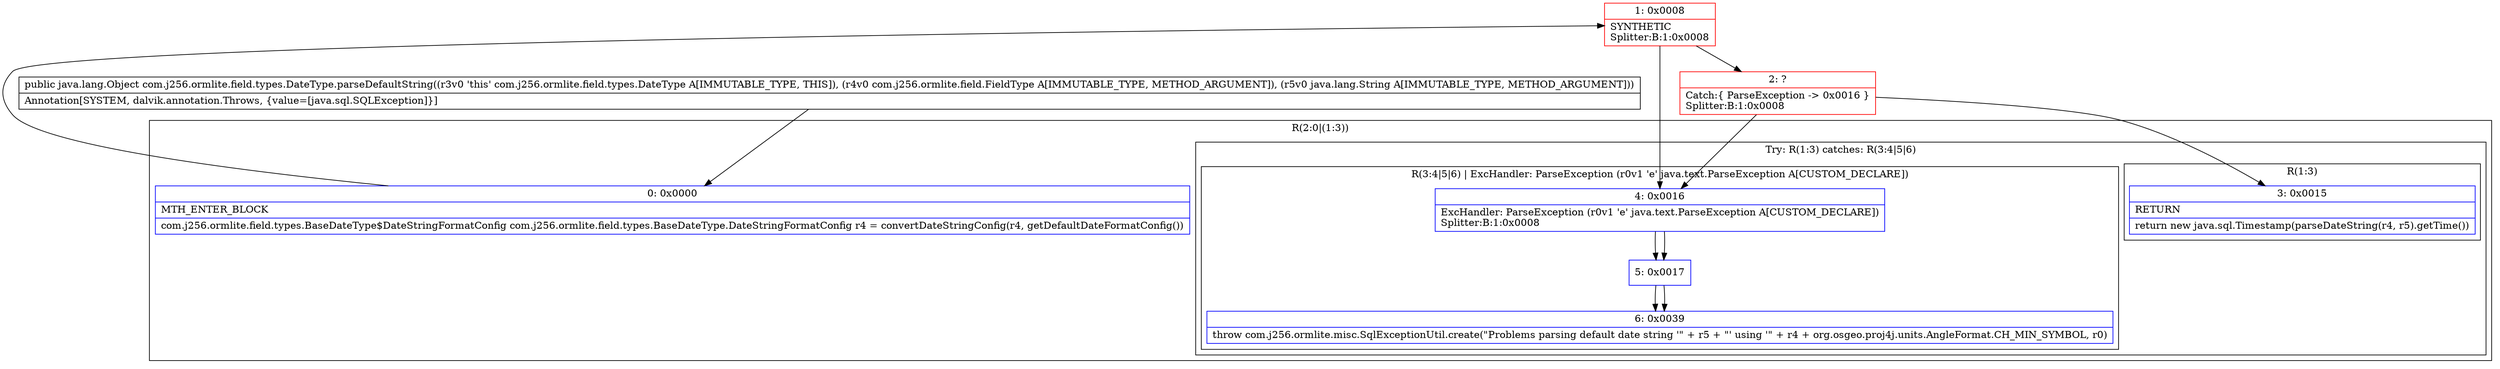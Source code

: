 digraph "CFG forcom.j256.ormlite.field.types.DateType.parseDefaultString(Lcom\/j256\/ormlite\/field\/FieldType;Ljava\/lang\/String;)Ljava\/lang\/Object;" {
subgraph cluster_Region_298300029 {
label = "R(2:0|(1:3))";
node [shape=record,color=blue];
Node_0 [shape=record,label="{0\:\ 0x0000|MTH_ENTER_BLOCK\l|com.j256.ormlite.field.types.BaseDateType$DateStringFormatConfig com.j256.ormlite.field.types.BaseDateType.DateStringFormatConfig r4 = convertDateStringConfig(r4, getDefaultDateFormatConfig())\l}"];
subgraph cluster_TryCatchRegion_1698061063 {
label = "Try: R(1:3) catches: R(3:4|5|6)";
node [shape=record,color=blue];
subgraph cluster_Region_1206864307 {
label = "R(1:3)";
node [shape=record,color=blue];
Node_3 [shape=record,label="{3\:\ 0x0015|RETURN\l|return new java.sql.Timestamp(parseDateString(r4, r5).getTime())\l}"];
}
subgraph cluster_Region_2066105433 {
label = "R(3:4|5|6) | ExcHandler: ParseException (r0v1 'e' java.text.ParseException A[CUSTOM_DECLARE])\l";
node [shape=record,color=blue];
Node_4 [shape=record,label="{4\:\ 0x0016|ExcHandler: ParseException (r0v1 'e' java.text.ParseException A[CUSTOM_DECLARE])\lSplitter:B:1:0x0008\l}"];
Node_5 [shape=record,label="{5\:\ 0x0017}"];
Node_6 [shape=record,label="{6\:\ 0x0039|throw com.j256.ormlite.misc.SqlExceptionUtil.create(\"Problems parsing default date string '\" + r5 + \"' using '\" + r4 + org.osgeo.proj4j.units.AngleFormat.CH_MIN_SYMBOL, r0)\l}"];
}
}
}
subgraph cluster_Region_2066105433 {
label = "R(3:4|5|6) | ExcHandler: ParseException (r0v1 'e' java.text.ParseException A[CUSTOM_DECLARE])\l";
node [shape=record,color=blue];
Node_4 [shape=record,label="{4\:\ 0x0016|ExcHandler: ParseException (r0v1 'e' java.text.ParseException A[CUSTOM_DECLARE])\lSplitter:B:1:0x0008\l}"];
Node_5 [shape=record,label="{5\:\ 0x0017}"];
Node_6 [shape=record,label="{6\:\ 0x0039|throw com.j256.ormlite.misc.SqlExceptionUtil.create(\"Problems parsing default date string '\" + r5 + \"' using '\" + r4 + org.osgeo.proj4j.units.AngleFormat.CH_MIN_SYMBOL, r0)\l}"];
}
Node_1 [shape=record,color=red,label="{1\:\ 0x0008|SYNTHETIC\lSplitter:B:1:0x0008\l}"];
Node_2 [shape=record,color=red,label="{2\:\ ?|Catch:\{ ParseException \-\> 0x0016 \}\lSplitter:B:1:0x0008\l}"];
MethodNode[shape=record,label="{public java.lang.Object com.j256.ormlite.field.types.DateType.parseDefaultString((r3v0 'this' com.j256.ormlite.field.types.DateType A[IMMUTABLE_TYPE, THIS]), (r4v0 com.j256.ormlite.field.FieldType A[IMMUTABLE_TYPE, METHOD_ARGUMENT]), (r5v0 java.lang.String A[IMMUTABLE_TYPE, METHOD_ARGUMENT]))  | Annotation[SYSTEM, dalvik.annotation.Throws, \{value=[java.sql.SQLException]\}]\l}"];
MethodNode -> Node_0;
Node_0 -> Node_1;
Node_4 -> Node_5;
Node_5 -> Node_6;
Node_4 -> Node_5;
Node_5 -> Node_6;
Node_1 -> Node_2;
Node_1 -> Node_4;
Node_2 -> Node_3;
Node_2 -> Node_4;
}

